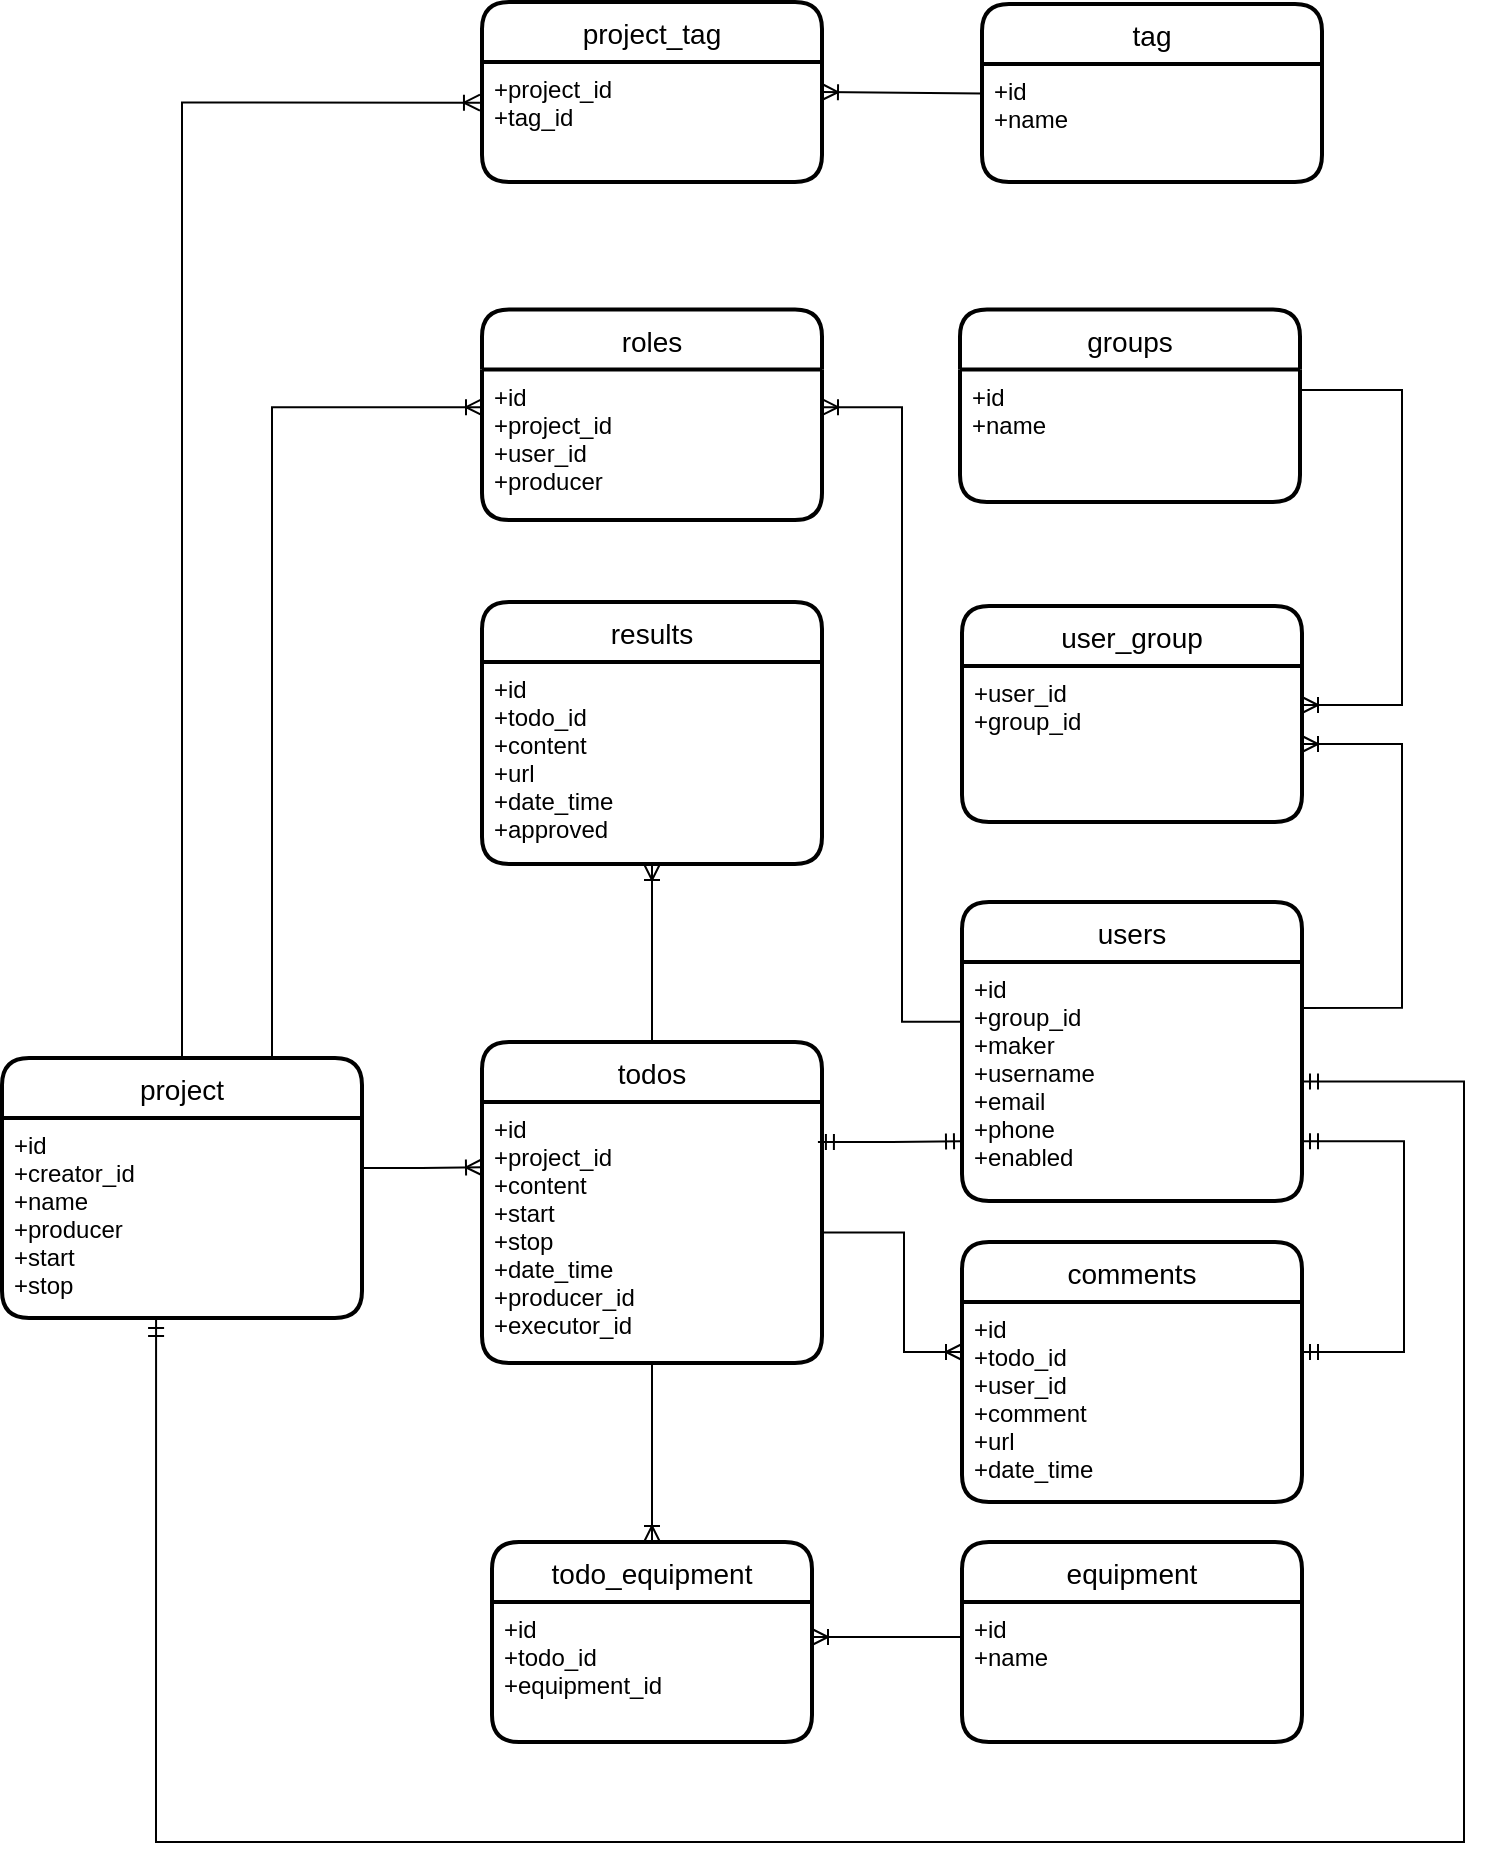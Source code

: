 <mxfile version="21.3.8" type="device">
  <diagram id="VgoDLUL9bQ4f__Fgdaja" name="Page-1">
    <mxGraphModel dx="1769" dy="1020" grid="1" gridSize="10" guides="1" tooltips="1" connect="1" arrows="1" fold="1" page="1" pageScale="1" pageWidth="850" pageHeight="1100" math="0" shadow="0">
      <root>
        <mxCell id="0" />
        <mxCell id="1" parent="0" />
        <mxCell id="aXUsc3ZZu3IAjLPGk9mq-31" value="" style="shape=tableRow;horizontal=0;startSize=0;swimlaneHead=0;swimlaneBody=0;fillColor=none;collapsible=0;dropTarget=0;points=[[0,0.5],[1,0.5]];portConstraint=eastwest;top=0;left=0;right=0;bottom=0;" parent="1" vertex="1">
          <mxGeometry x="309" y="358" width="180" height="30" as="geometry" />
        </mxCell>
        <mxCell id="aXUsc3ZZu3IAjLPGk9mq-32" value="" style="shape=partialRectangle;connectable=0;fillColor=none;top=0;left=0;bottom=0;right=0;editable=1;overflow=hidden;" parent="aXUsc3ZZu3IAjLPGk9mq-31" vertex="1">
          <mxGeometry width="60" height="30" as="geometry">
            <mxRectangle width="60" height="30" as="alternateBounds" />
          </mxGeometry>
        </mxCell>
        <mxCell id="Zjt4GOUDyXOwtxYlhbUR-1" value="project" style="swimlane;childLayout=stackLayout;horizontal=1;startSize=30;horizontalStack=0;rounded=1;fontSize=14;fontStyle=0;strokeWidth=2;resizeParent=0;resizeLast=1;shadow=0;dashed=0;align=center;" parent="1" vertex="1">
          <mxGeometry x="69" y="578" width="180" height="130" as="geometry" />
        </mxCell>
        <mxCell id="Zjt4GOUDyXOwtxYlhbUR-2" value="+id&#xa;+creator_id&#xa;+name&#xa;+producer&#xa;+start&#xa;+stop&#xa;" style="align=left;strokeColor=none;fillColor=none;spacingLeft=4;fontSize=12;verticalAlign=top;resizable=0;rotatable=0;part=1;" parent="Zjt4GOUDyXOwtxYlhbUR-1" vertex="1">
          <mxGeometry y="30" width="180" height="100" as="geometry" />
        </mxCell>
        <mxCell id="Zjt4GOUDyXOwtxYlhbUR-3" value="users" style="swimlane;childLayout=stackLayout;horizontal=1;startSize=30;horizontalStack=0;rounded=1;fontSize=14;fontStyle=0;strokeWidth=2;resizeParent=0;resizeLast=1;shadow=0;dashed=0;align=center;" parent="1" vertex="1">
          <mxGeometry x="549" y="500" width="170" height="149.5" as="geometry" />
        </mxCell>
        <mxCell id="Zjt4GOUDyXOwtxYlhbUR-4" value="+id&#xa;+group_id&#xa;+maker&#xa;+username&#xa;+email&#xa;+phone&#xa;+enabled" style="align=left;strokeColor=none;fillColor=none;spacingLeft=4;fontSize=12;verticalAlign=top;resizable=0;rotatable=0;part=1;" parent="Zjt4GOUDyXOwtxYlhbUR-3" vertex="1">
          <mxGeometry y="30" width="170" height="119.5" as="geometry" />
        </mxCell>
        <mxCell id="Zjt4GOUDyXOwtxYlhbUR-10" value="todos" style="swimlane;childLayout=stackLayout;horizontal=1;startSize=30;horizontalStack=0;rounded=1;fontSize=14;fontStyle=0;strokeWidth=2;resizeParent=0;resizeLast=1;shadow=0;dashed=0;align=center;" parent="1" vertex="1">
          <mxGeometry x="309" y="570" width="170" height="160.5" as="geometry" />
        </mxCell>
        <mxCell id="Zjt4GOUDyXOwtxYlhbUR-11" value="+id&#xa;+project_id&#xa;+content&#xa;+start&#xa;+stop&#xa;+date_time&#xa;+producer_id&#xa;+executor_id" style="align=left;strokeColor=none;fillColor=none;spacingLeft=4;fontSize=12;verticalAlign=top;resizable=0;rotatable=0;part=1;" parent="Zjt4GOUDyXOwtxYlhbUR-10" vertex="1">
          <mxGeometry y="30" width="170" height="130.5" as="geometry" />
        </mxCell>
        <mxCell id="Zjt4GOUDyXOwtxYlhbUR-12" value="equipment" style="swimlane;childLayout=stackLayout;horizontal=1;startSize=30;horizontalStack=0;rounded=1;fontSize=14;fontStyle=0;strokeWidth=2;resizeParent=0;resizeLast=1;shadow=0;dashed=0;align=center;" parent="1" vertex="1">
          <mxGeometry x="549" y="820" width="170" height="100" as="geometry" />
        </mxCell>
        <mxCell id="Zjt4GOUDyXOwtxYlhbUR-13" value="+id&#xa;+name" style="align=left;strokeColor=none;fillColor=none;spacingLeft=4;fontSize=12;verticalAlign=top;resizable=0;rotatable=0;part=1;" parent="Zjt4GOUDyXOwtxYlhbUR-12" vertex="1">
          <mxGeometry y="30" width="170" height="70" as="geometry" />
        </mxCell>
        <mxCell id="Zjt4GOUDyXOwtxYlhbUR-16" value="todo_equipment" style="swimlane;childLayout=stackLayout;horizontal=1;startSize=30;horizontalStack=0;rounded=1;fontSize=14;fontStyle=0;strokeWidth=2;resizeParent=0;resizeLast=1;shadow=0;dashed=0;align=center;" parent="1" vertex="1">
          <mxGeometry x="314" y="820" width="160" height="100" as="geometry" />
        </mxCell>
        <mxCell id="Zjt4GOUDyXOwtxYlhbUR-17" value="+id&#xa;+todo_id&#xa;+equipment_id&#xa;" style="align=left;strokeColor=none;fillColor=none;spacingLeft=4;fontSize=12;verticalAlign=top;resizable=0;rotatable=0;part=1;" parent="Zjt4GOUDyXOwtxYlhbUR-16" vertex="1">
          <mxGeometry y="30" width="160" height="70" as="geometry" />
        </mxCell>
        <mxCell id="Zjt4GOUDyXOwtxYlhbUR-18" value="roles" style="swimlane;childLayout=stackLayout;horizontal=1;startSize=30;horizontalStack=0;rounded=1;fontSize=14;fontStyle=0;strokeWidth=2;resizeParent=0;resizeLast=1;shadow=0;dashed=0;align=center;" parent="1" vertex="1">
          <mxGeometry x="309" y="203.75" width="170" height="105.25" as="geometry" />
        </mxCell>
        <mxCell id="Zjt4GOUDyXOwtxYlhbUR-19" value="+id&#xa;+project_id&#xa;+user_id&#xa;+producer" style="align=left;strokeColor=none;fillColor=none;spacingLeft=4;fontSize=12;verticalAlign=top;resizable=0;rotatable=0;part=1;" parent="Zjt4GOUDyXOwtxYlhbUR-18" vertex="1">
          <mxGeometry y="30" width="170" height="75.25" as="geometry" />
        </mxCell>
        <mxCell id="Zjt4GOUDyXOwtxYlhbUR-37" value="" style="edgeStyle=orthogonalEdgeStyle;fontSize=12;html=1;endArrow=ERoneToMany;rounded=0;exitX=0.75;exitY=0;exitDx=0;exitDy=0;entryX=0;entryY=0.25;entryDx=0;entryDy=0;" parent="1" source="Zjt4GOUDyXOwtxYlhbUR-1" target="Zjt4GOUDyXOwtxYlhbUR-19" edge="1">
          <mxGeometry width="100" height="100" relative="1" as="geometry">
            <mxPoint x="419" y="329" as="sourcePoint" />
            <mxPoint x="519" y="229" as="targetPoint" />
          </mxGeometry>
        </mxCell>
        <mxCell id="Zjt4GOUDyXOwtxYlhbUR-39" value="" style="edgeStyle=orthogonalEdgeStyle;fontSize=12;html=1;endArrow=ERoneToMany;rounded=0;exitX=0.5;exitY=1;exitDx=0;exitDy=0;entryX=0.5;entryY=0;entryDx=0;entryDy=0;" parent="1" source="Zjt4GOUDyXOwtxYlhbUR-11" target="Zjt4GOUDyXOwtxYlhbUR-16" edge="1">
          <mxGeometry width="100" height="100" relative="1" as="geometry">
            <mxPoint x="470" y="762" as="sourcePoint" />
            <mxPoint x="319" y="820" as="targetPoint" />
          </mxGeometry>
        </mxCell>
        <mxCell id="Zjt4GOUDyXOwtxYlhbUR-40" value="" style="edgeStyle=entityRelationEdgeStyle;fontSize=12;html=1;endArrow=ERoneToMany;rounded=0;entryX=0;entryY=0.25;entryDx=0;entryDy=0;exitX=1;exitY=0.25;exitDx=0;exitDy=0;" parent="1" source="Zjt4GOUDyXOwtxYlhbUR-2" target="Zjt4GOUDyXOwtxYlhbUR-11" edge="1">
          <mxGeometry width="100" height="100" relative="1" as="geometry">
            <mxPoint x="239" y="409" as="sourcePoint" />
            <mxPoint x="239" y="539" as="targetPoint" />
          </mxGeometry>
        </mxCell>
        <mxCell id="Zjt4GOUDyXOwtxYlhbUR-48" value="results" style="swimlane;childLayout=stackLayout;horizontal=1;startSize=30;horizontalStack=0;rounded=1;fontSize=14;fontStyle=0;strokeWidth=2;resizeParent=0;resizeLast=1;shadow=0;dashed=0;align=center;" parent="1" vertex="1">
          <mxGeometry x="309" y="350" width="170" height="131" as="geometry" />
        </mxCell>
        <mxCell id="Zjt4GOUDyXOwtxYlhbUR-49" value="+id&#xa;+todo_id&#xa;+content&#xa;+url&#xa;+date_time&#xa;+approved" style="align=left;strokeColor=none;fillColor=none;spacingLeft=4;fontSize=12;verticalAlign=top;resizable=0;rotatable=0;part=1;" parent="Zjt4GOUDyXOwtxYlhbUR-48" vertex="1">
          <mxGeometry y="30" width="170" height="101" as="geometry" />
        </mxCell>
        <mxCell id="ZNHT6HNop0RXqT3GHJ5O-1" value="groups" style="swimlane;childLayout=stackLayout;horizontal=1;startSize=30;horizontalStack=0;rounded=1;fontSize=14;fontStyle=0;strokeWidth=2;resizeParent=0;resizeLast=1;shadow=0;dashed=0;align=center;" parent="1" vertex="1">
          <mxGeometry x="548" y="203.75" width="170" height="96.25" as="geometry" />
        </mxCell>
        <mxCell id="ZNHT6HNop0RXqT3GHJ5O-2" value="+id&#xa;+name" style="align=left;strokeColor=none;fillColor=none;spacingLeft=4;fontSize=12;verticalAlign=top;resizable=0;rotatable=0;part=1;" parent="ZNHT6HNop0RXqT3GHJ5O-1" vertex="1">
          <mxGeometry y="30" width="170" height="66.25" as="geometry" />
        </mxCell>
        <mxCell id="ZNHT6HNop0RXqT3GHJ5O-5" value="tag" style="swimlane;childLayout=stackLayout;horizontal=1;startSize=30;horizontalStack=0;rounded=1;fontSize=14;fontStyle=0;strokeWidth=2;resizeParent=0;resizeLast=1;shadow=0;dashed=0;align=center;" parent="1" vertex="1">
          <mxGeometry x="559" y="51" width="170" height="89" as="geometry" />
        </mxCell>
        <mxCell id="ZNHT6HNop0RXqT3GHJ5O-6" value="+id&#xa;+name" style="align=left;strokeColor=none;fillColor=none;spacingLeft=4;fontSize=12;verticalAlign=top;resizable=0;rotatable=0;part=1;" parent="ZNHT6HNop0RXqT3GHJ5O-5" vertex="1">
          <mxGeometry y="30" width="170" height="59" as="geometry" />
        </mxCell>
        <mxCell id="ZNHT6HNop0RXqT3GHJ5O-8" value="project_tag" style="swimlane;childLayout=stackLayout;horizontal=1;startSize=30;horizontalStack=0;rounded=1;fontSize=14;fontStyle=0;strokeWidth=2;resizeParent=0;resizeLast=1;shadow=0;dashed=0;align=center;" parent="1" vertex="1">
          <mxGeometry x="309" y="50" width="170" height="90" as="geometry" />
        </mxCell>
        <mxCell id="ZNHT6HNop0RXqT3GHJ5O-9" value="+project_id&#xa;+tag_id" style="align=left;strokeColor=none;fillColor=none;spacingLeft=4;fontSize=12;verticalAlign=top;resizable=0;rotatable=0;part=1;" parent="ZNHT6HNop0RXqT3GHJ5O-8" vertex="1">
          <mxGeometry y="30" width="170" height="60" as="geometry" />
        </mxCell>
        <mxCell id="ZNHT6HNop0RXqT3GHJ5O-10" value="" style="edgeStyle=orthogonalEdgeStyle;fontSize=12;html=1;endArrow=ERoneToMany;rounded=0;exitX=0.5;exitY=0;exitDx=0;exitDy=0;entryX=-0.006;entryY=0.339;entryDx=0;entryDy=0;entryPerimeter=0;" parent="1" source="Zjt4GOUDyXOwtxYlhbUR-1" edge="1" target="ZNHT6HNop0RXqT3GHJ5O-9">
          <mxGeometry width="100" height="100" relative="1" as="geometry">
            <mxPoint x="269" y="410.5" as="sourcePoint" />
            <mxPoint x="319" y="120" as="targetPoint" />
            <Array as="points">
              <mxPoint x="159" y="100" />
            </Array>
          </mxGeometry>
        </mxCell>
        <mxCell id="RcWCo8068WPme0wdyjox-3" value="" style="edgeStyle=orthogonalEdgeStyle;fontSize=12;html=1;endArrow=ERmandOne;startArrow=ERmandOne;rounded=0;entryX=0;entryY=0.75;entryDx=0;entryDy=0;exitX=0.988;exitY=0.153;exitDx=0;exitDy=0;exitPerimeter=0;" edge="1" parent="1" source="Zjt4GOUDyXOwtxYlhbUR-11" target="Zjt4GOUDyXOwtxYlhbUR-4">
          <mxGeometry width="100" height="100" relative="1" as="geometry">
            <mxPoint x="494" y="433" as="sourcePoint" />
            <mxPoint x="554" y="530" as="targetPoint" />
          </mxGeometry>
        </mxCell>
        <mxCell id="RcWCo8068WPme0wdyjox-5" value="comments" style="swimlane;childLayout=stackLayout;horizontal=1;startSize=30;horizontalStack=0;rounded=1;fontSize=14;fontStyle=0;strokeWidth=2;resizeParent=0;resizeLast=1;shadow=0;dashed=0;align=center;" vertex="1" parent="1">
          <mxGeometry x="549" y="670" width="170" height="130" as="geometry" />
        </mxCell>
        <mxCell id="RcWCo8068WPme0wdyjox-6" value="+id&#xa;+todo_id&#xa;+user_id&#xa;+comment&#xa;+url&#xa;+date_time" style="align=left;strokeColor=none;fillColor=none;spacingLeft=4;fontSize=12;verticalAlign=top;resizable=0;rotatable=0;part=1;" vertex="1" parent="RcWCo8068WPme0wdyjox-5">
          <mxGeometry y="30" width="170" height="100" as="geometry" />
        </mxCell>
        <mxCell id="RcWCo8068WPme0wdyjox-7" value="" style="edgeStyle=orthogonalEdgeStyle;fontSize=12;html=1;endArrow=ERoneToMany;rounded=0;exitX=1;exitY=0.5;exitDx=0;exitDy=0;entryX=0;entryY=0.25;entryDx=0;entryDy=0;" edge="1" parent="1" source="Zjt4GOUDyXOwtxYlhbUR-11" target="RcWCo8068WPme0wdyjox-6">
          <mxGeometry width="100" height="100" relative="1" as="geometry">
            <mxPoint x="492" y="685" as="sourcePoint" />
            <mxPoint x="494" y="897" as="targetPoint" />
            <Array as="points">
              <mxPoint x="520" y="665" />
              <mxPoint x="520" y="725" />
            </Array>
          </mxGeometry>
        </mxCell>
        <mxCell id="RcWCo8068WPme0wdyjox-8" value="" style="edgeStyle=orthogonalEdgeStyle;fontSize=12;html=1;endArrow=ERmandOne;startArrow=ERmandOne;rounded=0;entryX=1;entryY=0.75;entryDx=0;entryDy=0;exitX=1;exitY=0.25;exitDx=0;exitDy=0;" edge="1" parent="1" source="RcWCo8068WPme0wdyjox-6" target="Zjt4GOUDyXOwtxYlhbUR-4">
          <mxGeometry width="100" height="100" relative="1" as="geometry">
            <mxPoint x="724" y="530" as="sourcePoint" />
            <mxPoint x="724" y="372" as="targetPoint" />
            <Array as="points">
              <mxPoint x="770" y="725" />
              <mxPoint x="770" y="620" />
            </Array>
          </mxGeometry>
        </mxCell>
        <mxCell id="RcWCo8068WPme0wdyjox-9" value="user_group" style="swimlane;childLayout=stackLayout;horizontal=1;startSize=30;horizontalStack=0;rounded=1;fontSize=14;fontStyle=0;strokeWidth=2;resizeParent=0;resizeLast=1;shadow=0;dashed=0;align=center;" vertex="1" parent="1">
          <mxGeometry x="549" y="352" width="170" height="108" as="geometry" />
        </mxCell>
        <mxCell id="RcWCo8068WPme0wdyjox-10" value="+user_id&#xa;+group_id" style="align=left;strokeColor=none;fillColor=none;spacingLeft=4;fontSize=12;verticalAlign=top;resizable=0;rotatable=0;part=1;" vertex="1" parent="RcWCo8068WPme0wdyjox-9">
          <mxGeometry y="30" width="170" height="78" as="geometry" />
        </mxCell>
        <mxCell id="RcWCo8068WPme0wdyjox-22" value="" style="edgeStyle=orthogonalEdgeStyle;fontSize=12;html=1;endArrow=ERmandOne;startArrow=ERmandOne;rounded=0;entryX=1;entryY=0.5;entryDx=0;entryDy=0;exitX=0.428;exitY=1.01;exitDx=0;exitDy=0;exitPerimeter=0;" edge="1" parent="1" source="Zjt4GOUDyXOwtxYlhbUR-2" target="Zjt4GOUDyXOwtxYlhbUR-4">
          <mxGeometry width="100" height="100" relative="1" as="geometry">
            <mxPoint x="729" y="735" as="sourcePoint" />
            <mxPoint x="729" y="630" as="targetPoint" />
            <Array as="points">
              <mxPoint x="146" y="970" />
              <mxPoint x="800" y="970" />
              <mxPoint x="800" y="590" />
            </Array>
          </mxGeometry>
        </mxCell>
        <mxCell id="RcWCo8068WPme0wdyjox-23" value="" style="edgeStyle=orthogonalEdgeStyle;fontSize=12;html=1;endArrow=ERoneToMany;rounded=0;exitX=0;exitY=0.25;exitDx=0;exitDy=0;entryX=1;entryY=0.25;entryDx=0;entryDy=0;" edge="1" parent="1" source="ZNHT6HNop0RXqT3GHJ5O-6" target="ZNHT6HNop0RXqT3GHJ5O-9">
          <mxGeometry width="100" height="100" relative="1" as="geometry">
            <mxPoint x="99" y="588" as="sourcePoint" />
            <mxPoint x="318" y="110" as="targetPoint" />
            <Array as="points">
              <mxPoint x="559" y="95" />
              <mxPoint x="559" y="95" />
            </Array>
          </mxGeometry>
        </mxCell>
        <mxCell id="RcWCo8068WPme0wdyjox-24" value="" style="edgeStyle=orthogonalEdgeStyle;fontSize=12;html=1;endArrow=ERoneToMany;rounded=0;exitX=0;exitY=0.25;exitDx=0;exitDy=0;entryX=1;entryY=0.25;entryDx=0;entryDy=0;" edge="1" parent="1" source="Zjt4GOUDyXOwtxYlhbUR-4" target="Zjt4GOUDyXOwtxYlhbUR-19">
          <mxGeometry width="100" height="100" relative="1" as="geometry">
            <mxPoint x="569" y="106" as="sourcePoint" />
            <mxPoint x="489" y="105" as="targetPoint" />
            <Array as="points">
              <mxPoint x="519" y="560" />
              <mxPoint x="519" y="253" />
            </Array>
          </mxGeometry>
        </mxCell>
        <mxCell id="RcWCo8068WPme0wdyjox-25" value="" style="edgeStyle=orthogonalEdgeStyle;fontSize=12;html=1;endArrow=ERoneToMany;rounded=0;exitX=0;exitY=0.25;exitDx=0;exitDy=0;entryX=1;entryY=0.25;entryDx=0;entryDy=0;" edge="1" parent="1" source="Zjt4GOUDyXOwtxYlhbUR-13" target="Zjt4GOUDyXOwtxYlhbUR-17">
          <mxGeometry width="100" height="100" relative="1" as="geometry">
            <mxPoint x="404" y="741" as="sourcePoint" />
            <mxPoint x="404" y="830" as="targetPoint" />
          </mxGeometry>
        </mxCell>
        <mxCell id="RcWCo8068WPme0wdyjox-27" value="" style="edgeStyle=orthogonalEdgeStyle;fontSize=12;html=1;endArrow=ERoneToMany;rounded=0;entryX=1;entryY=0.25;entryDx=0;entryDy=0;exitX=1;exitY=0.5;exitDx=0;exitDy=0;" edge="1" parent="1" source="ZNHT6HNop0RXqT3GHJ5O-1" target="RcWCo8068WPme0wdyjox-10">
          <mxGeometry width="100" height="100" relative="1" as="geometry">
            <mxPoint x="769" y="340" as="sourcePoint" />
            <mxPoint x="739" y="330" as="targetPoint" />
            <Array as="points">
              <mxPoint x="769" y="244" />
              <mxPoint x="769" y="402" />
            </Array>
          </mxGeometry>
        </mxCell>
        <mxCell id="RcWCo8068WPme0wdyjox-28" value="" style="edgeStyle=orthogonalEdgeStyle;fontSize=12;html=1;endArrow=ERoneToMany;rounded=0;entryX=1;entryY=0.5;entryDx=0;entryDy=0;exitX=1;exitY=0.192;exitDx=0;exitDy=0;exitPerimeter=0;" edge="1" parent="1" source="Zjt4GOUDyXOwtxYlhbUR-4" target="RcWCo8068WPme0wdyjox-10">
          <mxGeometry width="100" height="100" relative="1" as="geometry">
            <mxPoint x="729" y="550" as="sourcePoint" />
            <mxPoint x="499" y="273" as="targetPoint" />
            <Array as="points">
              <mxPoint x="769" y="553" />
              <mxPoint x="769" y="421" />
            </Array>
          </mxGeometry>
        </mxCell>
        <mxCell id="RcWCo8068WPme0wdyjox-29" value="" style="edgeStyle=orthogonalEdgeStyle;fontSize=12;html=1;endArrow=ERoneToMany;rounded=0;entryX=0.5;entryY=1;entryDx=0;entryDy=0;exitX=0.5;exitY=0;exitDx=0;exitDy=0;" edge="1" parent="1" source="Zjt4GOUDyXOwtxYlhbUR-10" target="Zjt4GOUDyXOwtxYlhbUR-49">
          <mxGeometry width="100" height="100" relative="1" as="geometry">
            <mxPoint x="729" y="563" as="sourcePoint" />
            <mxPoint x="729" y="431" as="targetPoint" />
            <Array as="points">
              <mxPoint x="394" y="550" />
              <mxPoint x="394" y="550" />
            </Array>
          </mxGeometry>
        </mxCell>
      </root>
    </mxGraphModel>
  </diagram>
</mxfile>
